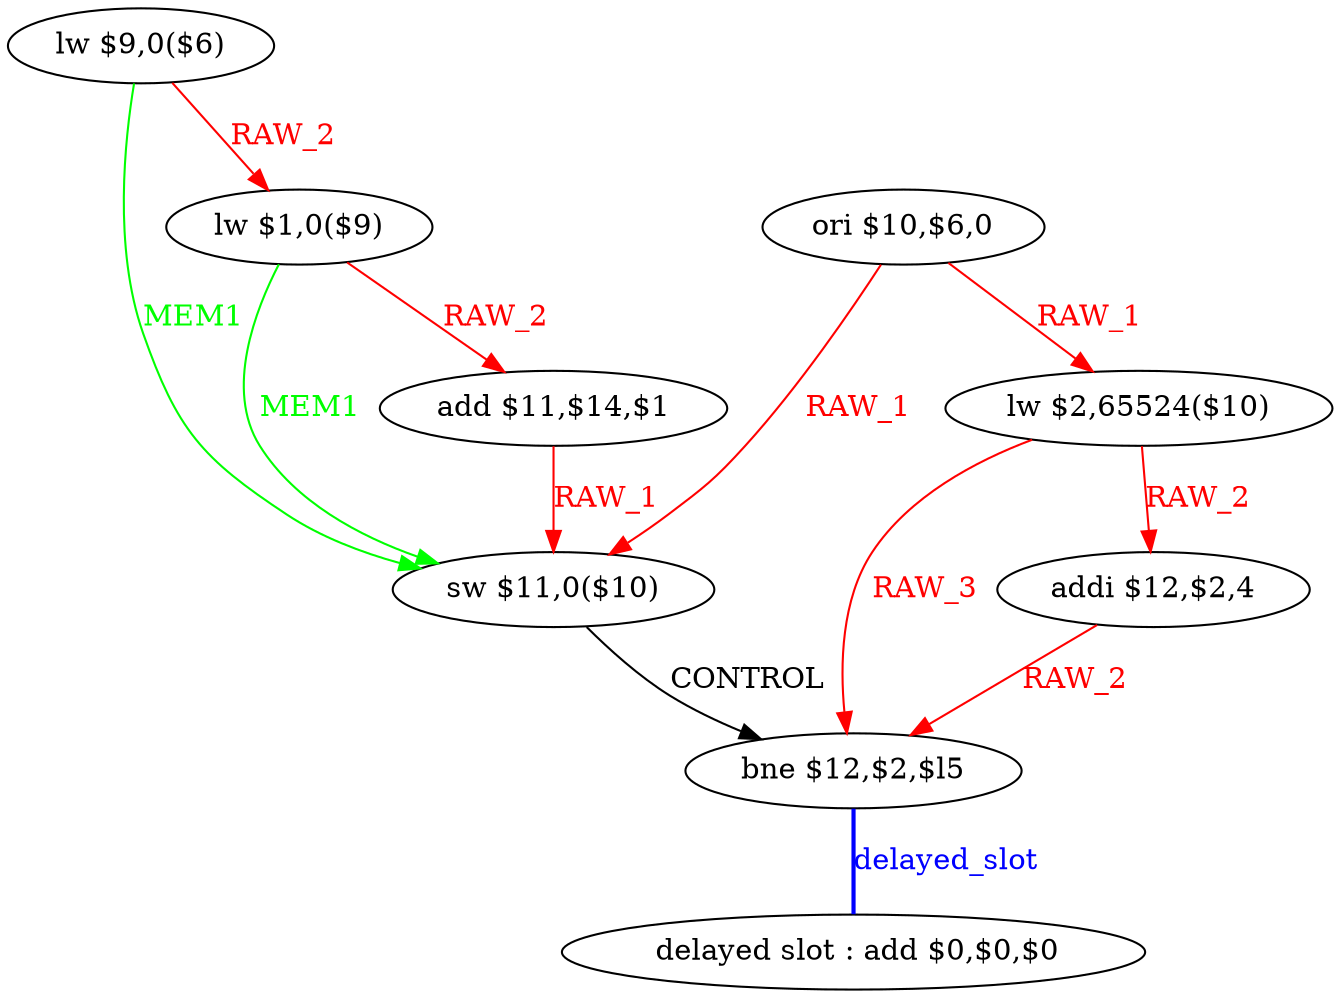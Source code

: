 digraph G1 {
node [shape = ellipse];
i8 [label = " delayed slot : add $0,$0,$0"] ;
i7 ->  i8 [style = bold, dir= none, fontcolor = blue, color = blue, label= "delayed_slot"];
i7 [label = "bne $12,$2,$l5"] ;
i0 [label = "lw $9,0($6)"] ;
i0 ->  i4 [color = green, fontcolor = green, label= "MEM1"];
i0 ->  i1 [color = red, fontcolor = red, label= "RAW_2"];
i4 [label = "sw $11,0($10)"] ;
i4 ->  i7 [label= "CONTROL"];
i1 [label = "lw $1,0($9)"] ;
i1 ->  i4 [color = green, fontcolor = green, label= "MEM1"];
i1 ->  i2 [color = red, fontcolor = red, label= "RAW_2"];
i2 [label = "add $11,$14,$1"] ;
i2 ->  i4 [color = red, fontcolor = red, label= "RAW_1"];
i3 [label = "ori $10,$6,0"] ;
i3 ->  i5 [color = red, fontcolor = red, label= "RAW_1"];
i3 ->  i4 [color = red, fontcolor = red, label= "RAW_1"];
i5 [label = "lw $2,65524($10)"] ;
i5 ->  i7 [color = red, fontcolor = red, label= "RAW_3"];
i5 ->  i6 [color = red, fontcolor = red, label= "RAW_2"];
i6 [label = "addi $12,$2,4"] ;
i6 ->  i7 [color = red, fontcolor = red, label= "RAW_2"];
}
